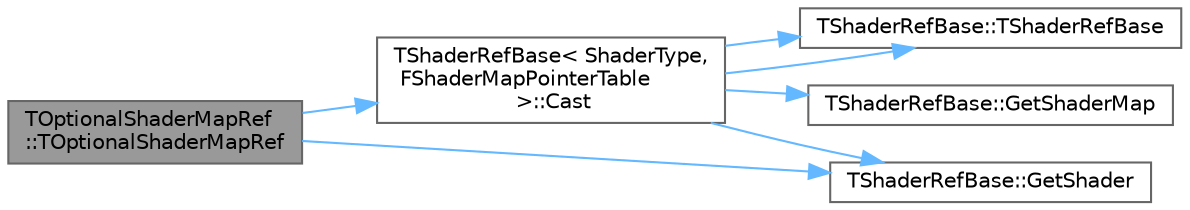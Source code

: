 digraph "TOptionalShaderMapRef::TOptionalShaderMapRef"
{
 // INTERACTIVE_SVG=YES
 // LATEX_PDF_SIZE
  bgcolor="transparent";
  edge [fontname=Helvetica,fontsize=10,labelfontname=Helvetica,labelfontsize=10];
  node [fontname=Helvetica,fontsize=10,shape=box,height=0.2,width=0.4];
  rankdir="LR";
  Node1 [id="Node000001",label="TOptionalShaderMapRef\l::TOptionalShaderMapRef",height=0.2,width=0.4,color="gray40", fillcolor="grey60", style="filled", fontcolor="black",tooltip=" "];
  Node1 -> Node2 [id="edge1_Node000001_Node000002",color="steelblue1",style="solid",tooltip=" "];
  Node2 [id="Node000002",label="TShaderRefBase\< ShaderType,\l FShaderMapPointerTable\l \>::Cast",height=0.2,width=0.4,color="grey40", fillcolor="white", style="filled",URL="$dc/d92/classTShaderRefBase.html#a865f38de8eb775470bbfac93fea16488",tooltip=" "];
  Node2 -> Node3 [id="edge2_Node000002_Node000003",color="steelblue1",style="solid",tooltip=" "];
  Node3 [id="Node000003",label="TShaderRefBase::TShaderRefBase",height=0.2,width=0.4,color="grey40", fillcolor="white", style="filled",URL="$dc/d92/classTShaderRefBase.html#a3cb71d23a64953c6d12599a9d64aab69",tooltip=" "];
  Node2 -> Node3 [id="edge3_Node000002_Node000003",color="steelblue1",style="solid",tooltip=" "];
  Node2 -> Node4 [id="edge4_Node000002_Node000004",color="steelblue1",style="solid",tooltip=" "];
  Node4 [id="Node000004",label="TShaderRefBase::GetShader",height=0.2,width=0.4,color="grey40", fillcolor="white", style="filled",URL="$dc/d92/classTShaderRefBase.html#a83564104c879b5f262a6f0495798a135",tooltip=" "];
  Node2 -> Node5 [id="edge5_Node000002_Node000005",color="steelblue1",style="solid",tooltip=" "];
  Node5 [id="Node000005",label="TShaderRefBase::GetShaderMap",height=0.2,width=0.4,color="grey40", fillcolor="white", style="filled",URL="$dc/d92/classTShaderRefBase.html#a8665b66bc77bc0a4638928276e905ed6",tooltip=" "];
  Node1 -> Node4 [id="edge6_Node000001_Node000004",color="steelblue1",style="solid",tooltip=" "];
}
